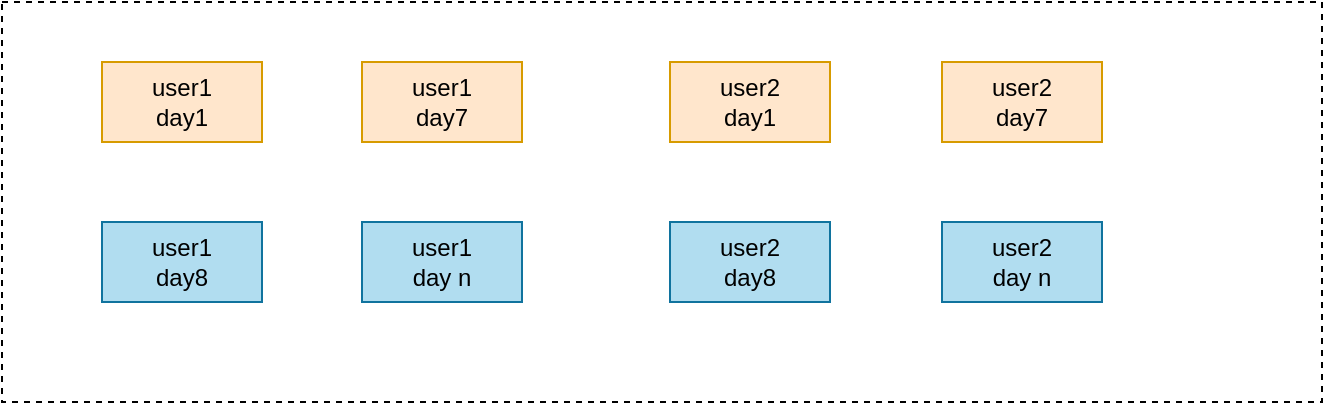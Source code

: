 <mxfile version="20.3.3" type="github"><diagram id="v0VoCATMuZHcXfQ0b3i3" name="第 1 页"><mxGraphModel dx="850" dy="507" grid="1" gridSize="10" guides="1" tooltips="1" connect="1" arrows="1" fold="1" page="1" pageScale="1" pageWidth="827" pageHeight="1169" math="0" shadow="0"><root><mxCell id="0"/><mxCell id="1" parent="0"/><mxCell id="BQofe1rbDuAQ_jdxFPbC-1" value="" style="rounded=0;whiteSpace=wrap;html=1;dashed=1;" vertex="1" parent="1"><mxGeometry x="80" y="700" width="660" height="200" as="geometry"/></mxCell><mxCell id="BQofe1rbDuAQ_jdxFPbC-2" value="user1&lt;br&gt;day1" style="rounded=0;whiteSpace=wrap;html=1;fillColor=#ffe6cc;strokeColor=#d79b00;" vertex="1" parent="1"><mxGeometry x="130" y="730" width="80" height="40" as="geometry"/></mxCell><mxCell id="BQofe1rbDuAQ_jdxFPbC-6" value="user1&lt;br&gt;day7" style="rounded=0;whiteSpace=wrap;html=1;fillColor=#ffe6cc;strokeColor=#d79b00;" vertex="1" parent="1"><mxGeometry x="260" y="730" width="80" height="40" as="geometry"/></mxCell><mxCell id="BQofe1rbDuAQ_jdxFPbC-7" value="user2&lt;br&gt;day1" style="rounded=0;whiteSpace=wrap;html=1;fillColor=#ffe6cc;strokeColor=#d79b00;" vertex="1" parent="1"><mxGeometry x="414" y="730" width="80" height="40" as="geometry"/></mxCell><mxCell id="BQofe1rbDuAQ_jdxFPbC-8" value="user2&lt;br&gt;day7" style="rounded=0;whiteSpace=wrap;html=1;fillColor=#ffe6cc;strokeColor=#d79b00;" vertex="1" parent="1"><mxGeometry x="550" y="730" width="80" height="40" as="geometry"/></mxCell><mxCell id="BQofe1rbDuAQ_jdxFPbC-9" value="user1&lt;br&gt;day8" style="rounded=0;whiteSpace=wrap;html=1;fillColor=#b1ddf0;strokeColor=#10739e;" vertex="1" parent="1"><mxGeometry x="130" y="810" width="80" height="40" as="geometry"/></mxCell><mxCell id="BQofe1rbDuAQ_jdxFPbC-10" value="user1&lt;br&gt;day n" style="rounded=0;whiteSpace=wrap;html=1;fillColor=#b1ddf0;strokeColor=#10739e;" vertex="1" parent="1"><mxGeometry x="260" y="810" width="80" height="40" as="geometry"/></mxCell><mxCell id="BQofe1rbDuAQ_jdxFPbC-11" value="user2&lt;br&gt;day8" style="rounded=0;whiteSpace=wrap;html=1;fillColor=#b1ddf0;strokeColor=#10739e;" vertex="1" parent="1"><mxGeometry x="414" y="810" width="80" height="40" as="geometry"/></mxCell><mxCell id="BQofe1rbDuAQ_jdxFPbC-12" value="user2&lt;br&gt;day n" style="rounded=0;whiteSpace=wrap;html=1;fillColor=#b1ddf0;strokeColor=#10739e;" vertex="1" parent="1"><mxGeometry x="550" y="810" width="80" height="40" as="geometry"/></mxCell></root></mxGraphModel></diagram></mxfile>